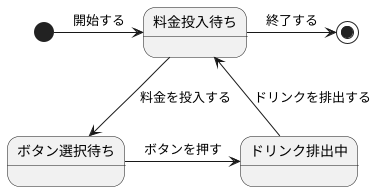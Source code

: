 @startuml 演習6-4-5
' left to right direction
[*] -right-> 料金投入待ち: 開始する
料金投入待ち --> ボタン選択待ち: 料金を投入する
ボタン選択待ち -right-> ドリンク排出中: ボタンを押す
ドリンク排出中 --> 料金投入待ち: ドリンクを排出する
料金投入待ち -right-> [*]: 終了する
@enduml